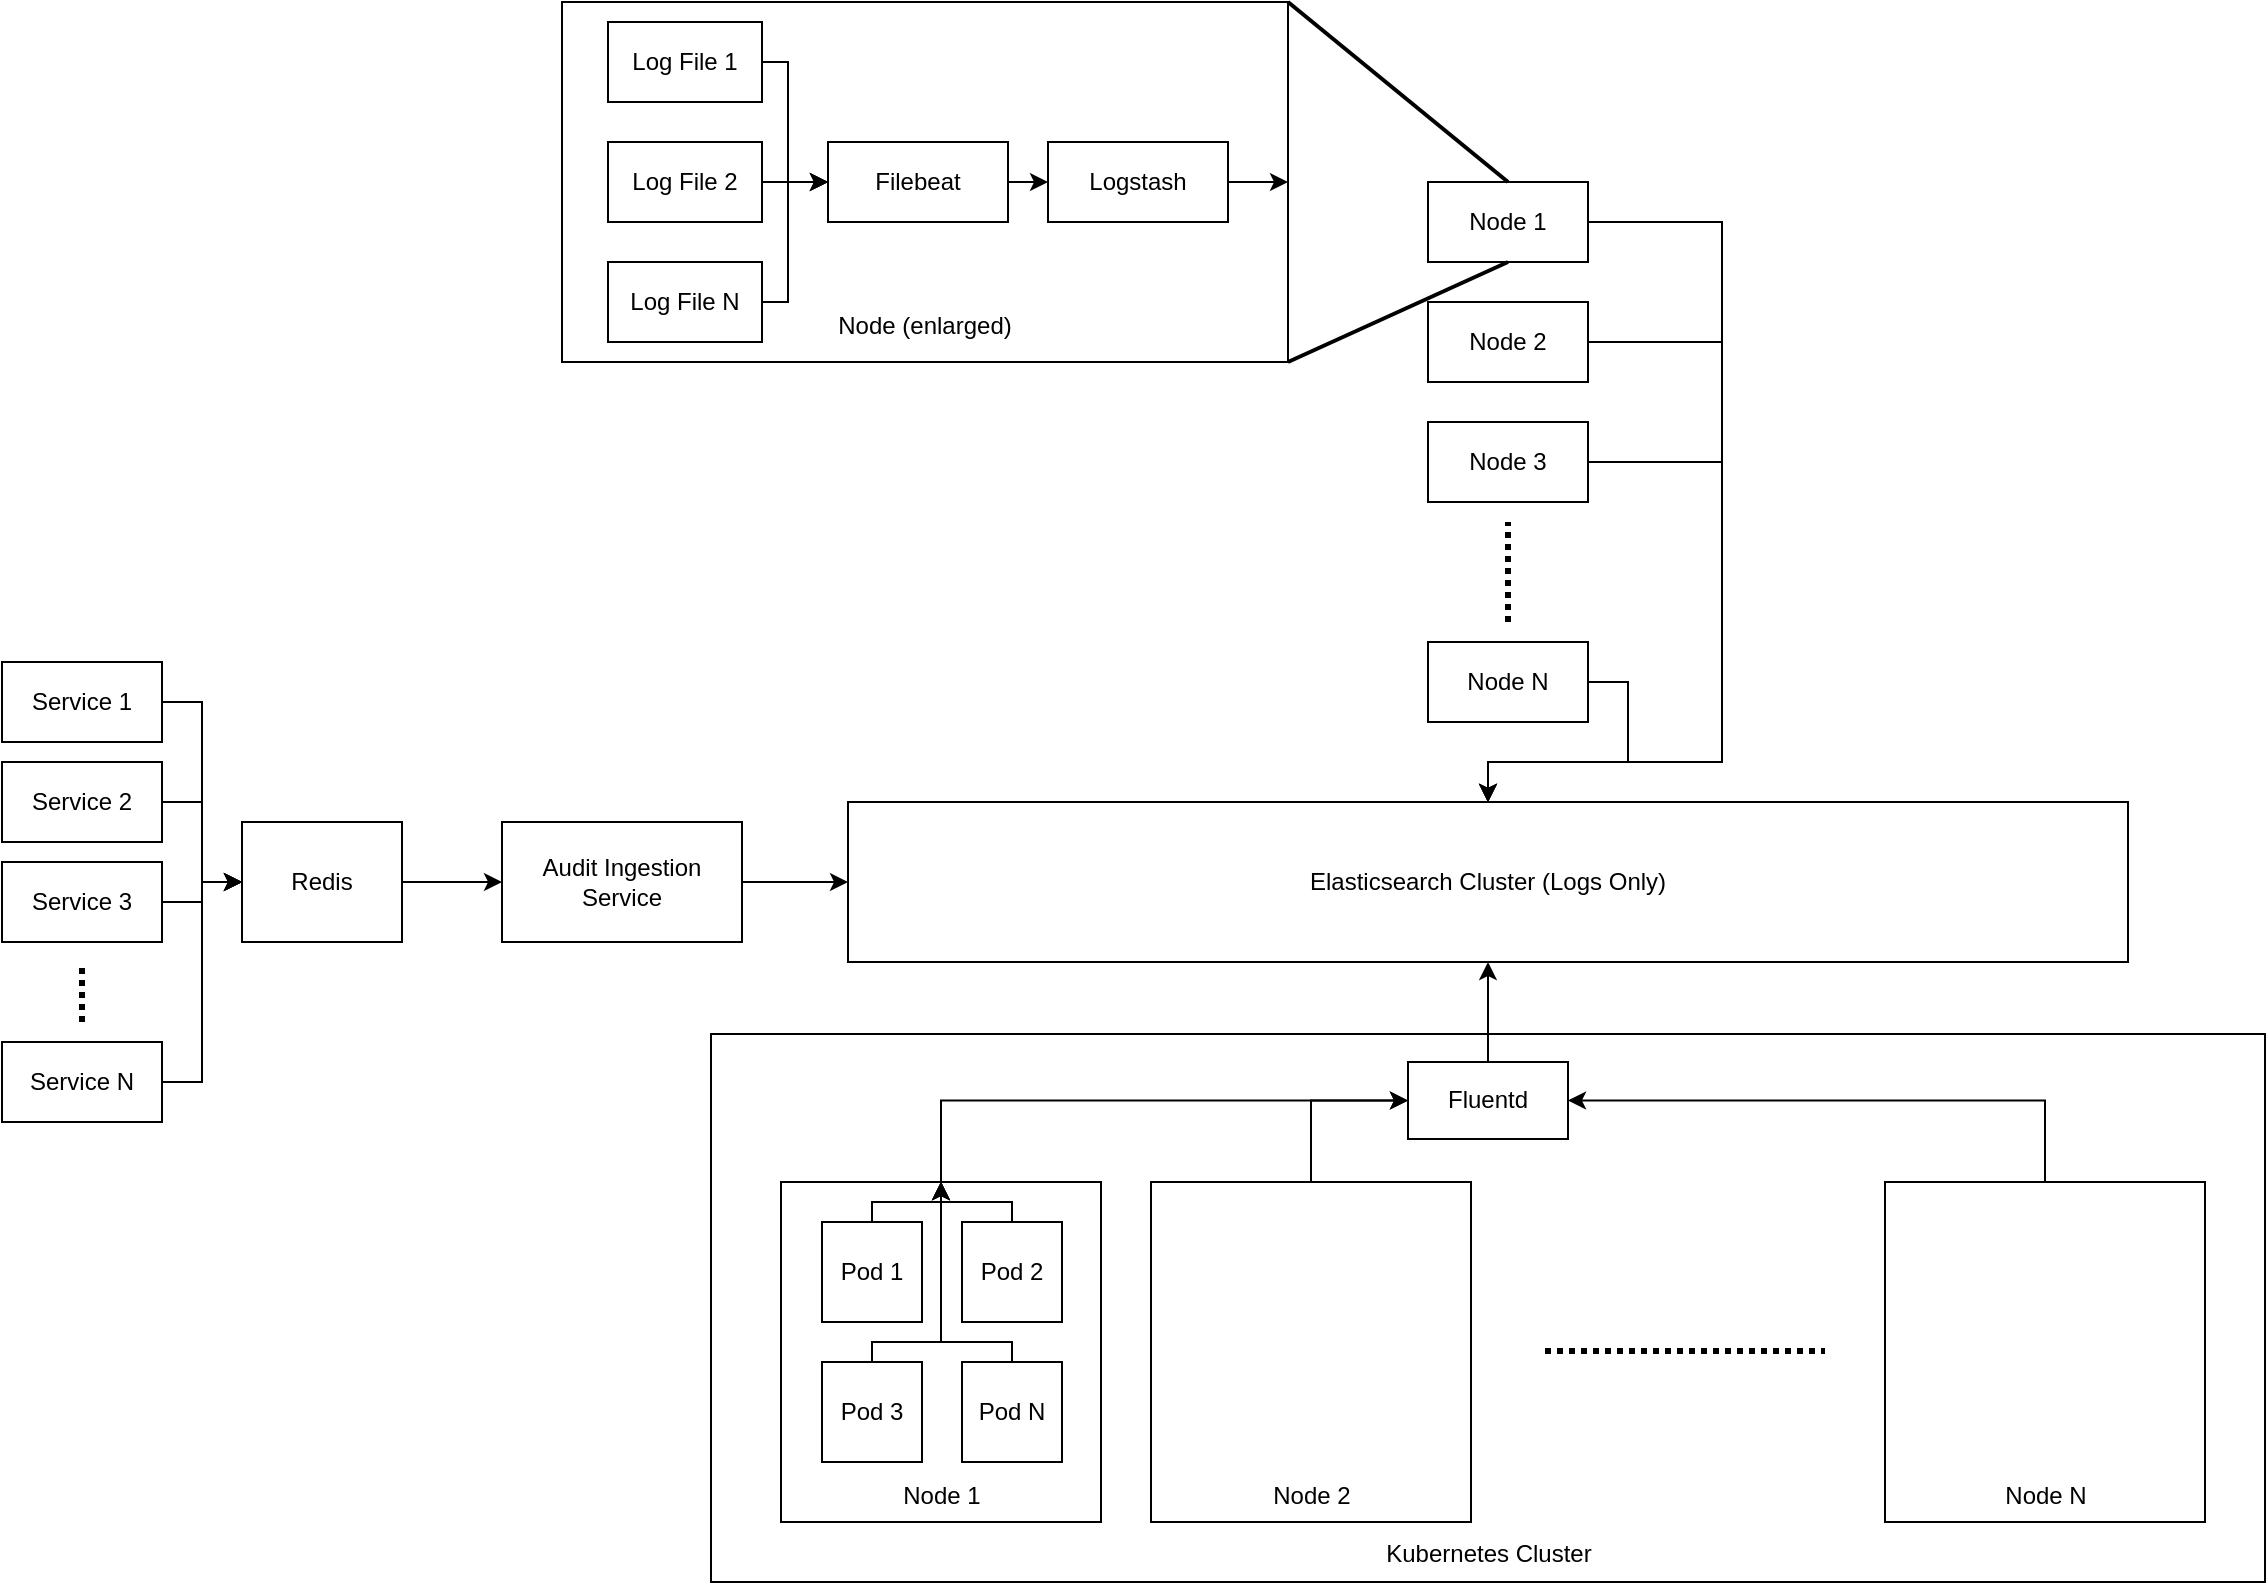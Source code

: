 <mxfile version="12.4.3" type="device" pages="1"><diagram id="Id4YAlOD9ZxVXI1e7pDm" name="Page-1"><mxGraphModel dx="1826" dy="783" grid="0" gridSize="10" guides="1" tooltips="1" connect="1" arrows="1" fold="1" page="0" pageScale="1" pageWidth="827" pageHeight="1169" math="0" shadow="0"><root><mxCell id="0"/><mxCell id="1" parent="0"/><mxCell id="PGExW6x-rW9g5a8TcO6q-36" style="edgeStyle=orthogonalEdgeStyle;rounded=0;orthogonalLoop=1;jettySize=auto;html=1;exitX=1;exitY=0.5;exitDx=0;exitDy=0;entryX=0.5;entryY=0;entryDx=0;entryDy=0;strokeWidth=1;" edge="1" parent="1" source="PGExW6x-rW9g5a8TcO6q-1" target="PGExW6x-rW9g5a8TcO6q-21"><mxGeometry relative="1" as="geometry"><Array as="points"><mxPoint x="540" y="150"/><mxPoint x="540" y="420"/><mxPoint x="423" y="420"/></Array></mxGeometry></mxCell><mxCell id="PGExW6x-rW9g5a8TcO6q-1" value="Node 1" style="rounded=0;whiteSpace=wrap;html=1;" vertex="1" parent="1"><mxGeometry x="393" y="130" width="80" height="40" as="geometry"/></mxCell><mxCell id="PGExW6x-rW9g5a8TcO6q-37" style="edgeStyle=orthogonalEdgeStyle;rounded=0;orthogonalLoop=1;jettySize=auto;html=1;exitX=1;exitY=0.5;exitDx=0;exitDy=0;entryX=0.5;entryY=0;entryDx=0;entryDy=0;strokeWidth=1;" edge="1" parent="1" source="PGExW6x-rW9g5a8TcO6q-3" target="PGExW6x-rW9g5a8TcO6q-21"><mxGeometry relative="1" as="geometry"><Array as="points"><mxPoint x="540" y="210"/><mxPoint x="540" y="420"/><mxPoint x="423" y="420"/></Array></mxGeometry></mxCell><mxCell id="PGExW6x-rW9g5a8TcO6q-3" value="Node 2" style="rounded=0;whiteSpace=wrap;html=1;" vertex="1" parent="1"><mxGeometry x="393" y="190" width="80" height="40" as="geometry"/></mxCell><mxCell id="PGExW6x-rW9g5a8TcO6q-38" style="edgeStyle=orthogonalEdgeStyle;rounded=0;orthogonalLoop=1;jettySize=auto;html=1;exitX=1;exitY=0.5;exitDx=0;exitDy=0;strokeWidth=1;" edge="1" parent="1" source="PGExW6x-rW9g5a8TcO6q-4" target="PGExW6x-rW9g5a8TcO6q-21"><mxGeometry relative="1" as="geometry"><Array as="points"><mxPoint x="540" y="270"/><mxPoint x="540" y="420"/><mxPoint x="423" y="420"/></Array></mxGeometry></mxCell><mxCell id="PGExW6x-rW9g5a8TcO6q-4" value="Node 3" style="rounded=0;whiteSpace=wrap;html=1;" vertex="1" parent="1"><mxGeometry x="393" y="250" width="80" height="40" as="geometry"/></mxCell><mxCell id="PGExW6x-rW9g5a8TcO6q-24" style="edgeStyle=orthogonalEdgeStyle;rounded=0;orthogonalLoop=1;jettySize=auto;html=1;exitX=1;exitY=0.5;exitDx=0;exitDy=0;entryX=0.5;entryY=0;entryDx=0;entryDy=0;strokeWidth=1;" edge="1" parent="1" source="PGExW6x-rW9g5a8TcO6q-6" target="PGExW6x-rW9g5a8TcO6q-21"><mxGeometry relative="1" as="geometry"/></mxCell><mxCell id="PGExW6x-rW9g5a8TcO6q-6" value="Node N" style="rounded=0;whiteSpace=wrap;html=1;" vertex="1" parent="1"><mxGeometry x="393" y="360" width="80" height="40" as="geometry"/></mxCell><mxCell id="PGExW6x-rW9g5a8TcO6q-11" value="" style="endArrow=none;dashed=1;html=1;dashPattern=1 1;strokeWidth=3;" edge="1" parent="1"><mxGeometry width="50" height="50" relative="1" as="geometry"><mxPoint x="433" y="350" as="sourcePoint"/><mxPoint x="433" y="300" as="targetPoint"/></mxGeometry></mxCell><mxCell id="PGExW6x-rW9g5a8TcO6q-12" value="&lt;div&gt;&lt;br&gt;&lt;/div&gt;&lt;div&gt;&lt;br&gt;&lt;/div&gt;&lt;div&gt;&lt;br&gt;&lt;/div&gt;&lt;div&gt;&lt;br&gt;&lt;/div&gt;&lt;div&gt;&lt;br&gt;&lt;/div&gt;&lt;div&gt;&lt;br&gt;&lt;/div&gt;&lt;div&gt;&lt;br&gt;&lt;/div&gt;&lt;div&gt;&lt;br&gt;&lt;/div&gt;&lt;div&gt;&lt;br&gt;&lt;/div&gt;&lt;div&gt;&lt;br&gt;&lt;/div&gt;&lt;div&gt;Node (enlarged)&lt;/div&gt;" style="rounded=0;whiteSpace=wrap;html=1;fillColor=#FFFFFF;" vertex="1" parent="1"><mxGeometry x="-40" y="40" width="363" height="180" as="geometry"/></mxCell><mxCell id="PGExW6x-rW9g5a8TcO6q-19" style="edgeStyle=orthogonalEdgeStyle;rounded=0;orthogonalLoop=1;jettySize=auto;html=1;exitX=1;exitY=0.5;exitDx=0;exitDy=0;entryX=0;entryY=0.5;entryDx=0;entryDy=0;strokeWidth=1;" edge="1" parent="1" source="PGExW6x-rW9g5a8TcO6q-13" target="PGExW6x-rW9g5a8TcO6q-15"><mxGeometry relative="1" as="geometry"/></mxCell><mxCell id="PGExW6x-rW9g5a8TcO6q-13" value="Filebeat" style="rounded=0;whiteSpace=wrap;html=1;fillColor=#FFFFFF;" vertex="1" parent="1"><mxGeometry x="93" y="110" width="90" height="40" as="geometry"/></mxCell><mxCell id="PGExW6x-rW9g5a8TcO6q-20" style="edgeStyle=orthogonalEdgeStyle;rounded=0;orthogonalLoop=1;jettySize=auto;html=1;exitX=1;exitY=0.5;exitDx=0;exitDy=0;entryX=1;entryY=0.5;entryDx=0;entryDy=0;strokeWidth=1;" edge="1" parent="1" source="PGExW6x-rW9g5a8TcO6q-15" target="PGExW6x-rW9g5a8TcO6q-12"><mxGeometry relative="1" as="geometry"/></mxCell><mxCell id="PGExW6x-rW9g5a8TcO6q-15" value="Logstash" style="rounded=0;whiteSpace=wrap;html=1;fillColor=#FFFFFF;" vertex="1" parent="1"><mxGeometry x="203" y="110" width="90" height="40" as="geometry"/></mxCell><mxCell id="PGExW6x-rW9g5a8TcO6q-16" value="" style="endArrow=none;html=1;strokeWidth=2;entryX=0.5;entryY=1;entryDx=0;entryDy=0;exitX=1;exitY=1;exitDx=0;exitDy=0;" edge="1" parent="1" source="PGExW6x-rW9g5a8TcO6q-12" target="PGExW6x-rW9g5a8TcO6q-1"><mxGeometry width="50" height="50" relative="1" as="geometry"><mxPoint x="93" y="520" as="sourcePoint"/><mxPoint x="143" y="470" as="targetPoint"/></mxGeometry></mxCell><mxCell id="PGExW6x-rW9g5a8TcO6q-17" value="" style="endArrow=none;html=1;strokeWidth=2;entryX=0.5;entryY=0;entryDx=0;entryDy=0;exitX=1;exitY=0;exitDx=0;exitDy=0;" edge="1" parent="1" source="PGExW6x-rW9g5a8TcO6q-12" target="PGExW6x-rW9g5a8TcO6q-1"><mxGeometry width="50" height="50" relative="1" as="geometry"><mxPoint x="93" y="520" as="sourcePoint"/><mxPoint x="143" y="470" as="targetPoint"/></mxGeometry></mxCell><mxCell id="PGExW6x-rW9g5a8TcO6q-21" value="Elasticsearch Cluster (Logs Only)" style="rounded=0;whiteSpace=wrap;html=1;fillColor=#FFFFFF;" vertex="1" parent="1"><mxGeometry x="103" y="440" width="640" height="80" as="geometry"/></mxCell><mxCell id="PGExW6x-rW9g5a8TcO6q-35" style="edgeStyle=orthogonalEdgeStyle;rounded=0;orthogonalLoop=1;jettySize=auto;html=1;exitX=1;exitY=0.5;exitDx=0;exitDy=0;entryX=0;entryY=0.5;entryDx=0;entryDy=0;strokeWidth=1;" edge="1" parent="1" source="PGExW6x-rW9g5a8TcO6q-30" target="PGExW6x-rW9g5a8TcO6q-13"><mxGeometry relative="1" as="geometry"><Array as="points"><mxPoint x="73" y="70"/><mxPoint x="73" y="130"/></Array></mxGeometry></mxCell><mxCell id="PGExW6x-rW9g5a8TcO6q-30" value="Log File 1" style="rounded=0;whiteSpace=wrap;html=1;fillColor=#FFFFFF;" vertex="1" parent="1"><mxGeometry x="-17" y="50" width="77" height="40" as="geometry"/></mxCell><mxCell id="PGExW6x-rW9g5a8TcO6q-34" style="edgeStyle=orthogonalEdgeStyle;rounded=0;orthogonalLoop=1;jettySize=auto;html=1;exitX=1;exitY=0.5;exitDx=0;exitDy=0;entryX=0;entryY=0.5;entryDx=0;entryDy=0;strokeWidth=1;" edge="1" parent="1" source="PGExW6x-rW9g5a8TcO6q-31" target="PGExW6x-rW9g5a8TcO6q-13"><mxGeometry relative="1" as="geometry"/></mxCell><mxCell id="PGExW6x-rW9g5a8TcO6q-31" value="Log File 2" style="rounded=0;whiteSpace=wrap;html=1;fillColor=#FFFFFF;" vertex="1" parent="1"><mxGeometry x="-17" y="110" width="77" height="40" as="geometry"/></mxCell><mxCell id="PGExW6x-rW9g5a8TcO6q-33" style="edgeStyle=orthogonalEdgeStyle;rounded=0;orthogonalLoop=1;jettySize=auto;html=1;exitX=1;exitY=0.5;exitDx=0;exitDy=0;entryX=0;entryY=0.5;entryDx=0;entryDy=0;strokeWidth=1;" edge="1" parent="1" source="PGExW6x-rW9g5a8TcO6q-32" target="PGExW6x-rW9g5a8TcO6q-13"><mxGeometry relative="1" as="geometry"><Array as="points"><mxPoint x="73" y="190"/><mxPoint x="73" y="130"/></Array></mxGeometry></mxCell><mxCell id="PGExW6x-rW9g5a8TcO6q-32" value="&lt;div&gt;Log File N&lt;br&gt;&lt;/div&gt;" style="rounded=0;whiteSpace=wrap;html=1;fillColor=#FFFFFF;" vertex="1" parent="1"><mxGeometry x="-17" y="170" width="77" height="40" as="geometry"/></mxCell><mxCell id="PGExW6x-rW9g5a8TcO6q-40" value="&lt;div&gt;&lt;br&gt;&lt;/div&gt;&lt;div&gt;&lt;br&gt;&lt;/div&gt;&lt;div&gt;&lt;br&gt;&lt;/div&gt;&lt;div&gt;&lt;br&gt;&lt;/div&gt;&lt;div&gt;&lt;br&gt;&lt;/div&gt;&lt;div&gt;&lt;br&gt;&lt;/div&gt;&lt;div&gt;&lt;br&gt;&lt;/div&gt;&lt;div&gt;&lt;br&gt;&lt;/div&gt;&lt;div&gt;&lt;br&gt;&lt;/div&gt;&lt;div&gt;&lt;br&gt;&lt;/div&gt;&lt;div&gt;&lt;br&gt;&lt;/div&gt;&lt;div&gt;&lt;br&gt;&lt;/div&gt;&lt;div&gt;&lt;br&gt;&lt;/div&gt;&lt;div&gt;&lt;br&gt;&lt;/div&gt;&lt;div&gt;&lt;br&gt;&lt;/div&gt;&lt;div&gt;&lt;br&gt;&lt;/div&gt;&lt;div&gt;&lt;br&gt;&lt;/div&gt;&lt;div&gt;Kubernetes Cluster&lt;/div&gt;" style="rounded=0;whiteSpace=wrap;html=1;fillColor=#FFFFFF;" vertex="1" parent="1"><mxGeometry x="34.5" y="556" width="777" height="274" as="geometry"/></mxCell><mxCell id="PGExW6x-rW9g5a8TcO6q-83" style="edgeStyle=orthogonalEdgeStyle;rounded=0;orthogonalLoop=1;jettySize=auto;html=1;exitX=0.5;exitY=0;exitDx=0;exitDy=0;entryX=0;entryY=0.5;entryDx=0;entryDy=0;strokeWidth=1;" edge="1" parent="1" source="PGExW6x-rW9g5a8TcO6q-43" target="PGExW6x-rW9g5a8TcO6q-82"><mxGeometry relative="1" as="geometry"/></mxCell><mxCell id="PGExW6x-rW9g5a8TcO6q-43" value="&lt;div&gt;&lt;br&gt;&lt;/div&gt;&lt;div&gt;&lt;br&gt;&lt;/div&gt;&lt;div&gt;&lt;br&gt;&lt;/div&gt;&lt;div&gt;&lt;br&gt;&lt;/div&gt;&lt;div&gt;&lt;br&gt;&lt;/div&gt;&lt;div&gt;&lt;br&gt;&lt;/div&gt;&lt;div&gt;&lt;br&gt;&lt;/div&gt;&lt;div&gt;&lt;br&gt;&lt;/div&gt;&lt;div&gt;&lt;br&gt;&lt;/div&gt;&lt;div&gt;&lt;br&gt;&lt;/div&gt;&lt;div&gt;Node 1&lt;br&gt;&lt;/div&gt;" style="rounded=0;whiteSpace=wrap;html=1;fillColor=#FFFFFF;" vertex="1" parent="1"><mxGeometry x="69.5" y="630" width="160" height="170" as="geometry"/></mxCell><mxCell id="PGExW6x-rW9g5a8TcO6q-84" style="edgeStyle=orthogonalEdgeStyle;rounded=0;orthogonalLoop=1;jettySize=auto;html=1;exitX=0.5;exitY=0;exitDx=0;exitDy=0;entryX=0;entryY=0.5;entryDx=0;entryDy=0;strokeWidth=1;" edge="1" parent="1" source="PGExW6x-rW9g5a8TcO6q-44" target="PGExW6x-rW9g5a8TcO6q-82"><mxGeometry relative="1" as="geometry"/></mxCell><mxCell id="PGExW6x-rW9g5a8TcO6q-44" value="&lt;div&gt;&lt;br&gt;&lt;/div&gt;&lt;div&gt;&lt;br&gt;&lt;/div&gt;&lt;div&gt;&lt;br&gt;&lt;/div&gt;&lt;div&gt;&lt;br&gt;&lt;/div&gt;&lt;div&gt;&lt;br&gt;&lt;/div&gt;&lt;div&gt;&lt;br&gt;&lt;/div&gt;&lt;div&gt;&lt;br&gt;&lt;/div&gt;&lt;div&gt;&lt;br&gt;&lt;/div&gt;&lt;div&gt;&lt;br&gt;&lt;/div&gt;&lt;div&gt;&lt;br&gt;&lt;/div&gt;&lt;div&gt;Node 2&lt;br&gt;&lt;/div&gt;" style="rounded=0;whiteSpace=wrap;html=1;fillColor=#FFFFFF;" vertex="1" parent="1"><mxGeometry x="254.5" y="630" width="160" height="170" as="geometry"/></mxCell><mxCell id="PGExW6x-rW9g5a8TcO6q-85" style="edgeStyle=orthogonalEdgeStyle;rounded=0;orthogonalLoop=1;jettySize=auto;html=1;exitX=0.5;exitY=0;exitDx=0;exitDy=0;entryX=1;entryY=0.5;entryDx=0;entryDy=0;strokeWidth=1;" edge="1" parent="1" source="PGExW6x-rW9g5a8TcO6q-45" target="PGExW6x-rW9g5a8TcO6q-82"><mxGeometry relative="1" as="geometry"/></mxCell><mxCell id="PGExW6x-rW9g5a8TcO6q-45" value="&lt;div&gt;&lt;br&gt;&lt;/div&gt;&lt;div&gt;&lt;br&gt;&lt;/div&gt;&lt;div&gt;&lt;br&gt;&lt;/div&gt;&lt;div&gt;&lt;br&gt;&lt;/div&gt;&lt;div&gt;&lt;br&gt;&lt;/div&gt;&lt;div&gt;&lt;br&gt;&lt;/div&gt;&lt;div&gt;&lt;br&gt;&lt;/div&gt;&lt;div&gt;&lt;br&gt;&lt;/div&gt;&lt;div&gt;&lt;br&gt;&lt;/div&gt;&lt;div&gt;&lt;br&gt;&lt;/div&gt;&lt;div&gt;Node N&lt;/div&gt;" style="rounded=0;whiteSpace=wrap;html=1;fillColor=#FFFFFF;" vertex="1" parent="1"><mxGeometry x="621.5" y="630" width="160" height="170" as="geometry"/></mxCell><mxCell id="PGExW6x-rW9g5a8TcO6q-47" value="" style="endArrow=none;dashed=1;html=1;strokeWidth=3;dashPattern=1 1;" edge="1" parent="1"><mxGeometry width="50" height="50" relative="1" as="geometry"><mxPoint x="451.5" y="714.5" as="sourcePoint"/><mxPoint x="591.5" y="714.5" as="targetPoint"/></mxGeometry></mxCell><mxCell id="PGExW6x-rW9g5a8TcO6q-58" style="edgeStyle=orthogonalEdgeStyle;rounded=0;orthogonalLoop=1;jettySize=auto;html=1;exitX=0.5;exitY=0;exitDx=0;exitDy=0;entryX=0.5;entryY=0;entryDx=0;entryDy=0;strokeWidth=1;" edge="1" parent="1" source="PGExW6x-rW9g5a8TcO6q-52" target="PGExW6x-rW9g5a8TcO6q-43"><mxGeometry relative="1" as="geometry"><Array as="points"><mxPoint x="115" y="640"/><mxPoint x="150" y="640"/></Array></mxGeometry></mxCell><mxCell id="PGExW6x-rW9g5a8TcO6q-52" value="Pod 1" style="whiteSpace=wrap;html=1;aspect=fixed;fillColor=#FFFFFF;" vertex="1" parent="1"><mxGeometry x="90" y="650" width="50" height="50" as="geometry"/></mxCell><mxCell id="PGExW6x-rW9g5a8TcO6q-56" style="edgeStyle=orthogonalEdgeStyle;rounded=0;orthogonalLoop=1;jettySize=auto;html=1;exitX=0.5;exitY=0;exitDx=0;exitDy=0;entryX=0.5;entryY=0;entryDx=0;entryDy=0;strokeWidth=1;" edge="1" parent="1" source="PGExW6x-rW9g5a8TcO6q-53" target="PGExW6x-rW9g5a8TcO6q-43"><mxGeometry relative="1" as="geometry"><Array as="points"><mxPoint x="115" y="710"/><mxPoint x="150" y="710"/></Array></mxGeometry></mxCell><mxCell id="PGExW6x-rW9g5a8TcO6q-53" value="Pod 3" style="whiteSpace=wrap;html=1;aspect=fixed;fillColor=#FFFFFF;" vertex="1" parent="1"><mxGeometry x="90" y="720" width="50" height="50" as="geometry"/></mxCell><mxCell id="PGExW6x-rW9g5a8TcO6q-59" style="edgeStyle=orthogonalEdgeStyle;rounded=0;orthogonalLoop=1;jettySize=auto;html=1;exitX=0.5;exitY=0;exitDx=0;exitDy=0;entryX=0.5;entryY=0;entryDx=0;entryDy=0;strokeWidth=1;" edge="1" parent="1" source="PGExW6x-rW9g5a8TcO6q-54" target="PGExW6x-rW9g5a8TcO6q-43"><mxGeometry relative="1" as="geometry"><Array as="points"><mxPoint x="185" y="640"/><mxPoint x="150" y="640"/></Array></mxGeometry></mxCell><mxCell id="PGExW6x-rW9g5a8TcO6q-54" value="Pod 2" style="whiteSpace=wrap;html=1;aspect=fixed;fillColor=#FFFFFF;" vertex="1" parent="1"><mxGeometry x="160" y="650" width="50" height="50" as="geometry"/></mxCell><mxCell id="PGExW6x-rW9g5a8TcO6q-57" style="edgeStyle=orthogonalEdgeStyle;rounded=0;orthogonalLoop=1;jettySize=auto;html=1;exitX=0.5;exitY=0;exitDx=0;exitDy=0;entryX=0.5;entryY=0;entryDx=0;entryDy=0;strokeWidth=1;" edge="1" parent="1" source="PGExW6x-rW9g5a8TcO6q-55" target="PGExW6x-rW9g5a8TcO6q-43"><mxGeometry relative="1" as="geometry"><Array as="points"><mxPoint x="185" y="710"/><mxPoint x="150" y="710"/></Array></mxGeometry></mxCell><mxCell id="PGExW6x-rW9g5a8TcO6q-55" value="Pod N" style="whiteSpace=wrap;html=1;aspect=fixed;fillColor=#FFFFFF;" vertex="1" parent="1"><mxGeometry x="160" y="720" width="50" height="50" as="geometry"/></mxCell><mxCell id="PGExW6x-rW9g5a8TcO6q-61" style="edgeStyle=orthogonalEdgeStyle;rounded=0;orthogonalLoop=1;jettySize=auto;html=1;exitX=1;exitY=0.5;exitDx=0;exitDy=0;entryX=0;entryY=0.5;entryDx=0;entryDy=0;strokeWidth=1;" edge="1" parent="1" source="PGExW6x-rW9g5a8TcO6q-60" target="PGExW6x-rW9g5a8TcO6q-21"><mxGeometry relative="1" as="geometry"/></mxCell><mxCell id="PGExW6x-rW9g5a8TcO6q-60" value="Audit Ingestion Service" style="rounded=0;whiteSpace=wrap;html=1;fillColor=#FFFFFF;" vertex="1" parent="1"><mxGeometry x="-70" y="450" width="120" height="60" as="geometry"/></mxCell><mxCell id="PGExW6x-rW9g5a8TcO6q-71" style="edgeStyle=orthogonalEdgeStyle;rounded=0;orthogonalLoop=1;jettySize=auto;html=1;exitX=1;exitY=0.5;exitDx=0;exitDy=0;entryX=0;entryY=0.5;entryDx=0;entryDy=0;strokeWidth=1;" edge="1" parent="1" source="PGExW6x-rW9g5a8TcO6q-63" target="PGExW6x-rW9g5a8TcO6q-69"><mxGeometry relative="1" as="geometry"/></mxCell><mxCell id="PGExW6x-rW9g5a8TcO6q-63" value="Service 1" style="rounded=0;whiteSpace=wrap;html=1;" vertex="1" parent="1"><mxGeometry x="-320" y="370" width="80" height="40" as="geometry"/></mxCell><mxCell id="PGExW6x-rW9g5a8TcO6q-72" style="edgeStyle=orthogonalEdgeStyle;rounded=0;orthogonalLoop=1;jettySize=auto;html=1;exitX=1;exitY=0.5;exitDx=0;exitDy=0;entryX=0;entryY=0.5;entryDx=0;entryDy=0;strokeWidth=1;" edge="1" parent="1" source="PGExW6x-rW9g5a8TcO6q-64" target="PGExW6x-rW9g5a8TcO6q-69"><mxGeometry relative="1" as="geometry"/></mxCell><mxCell id="PGExW6x-rW9g5a8TcO6q-64" value="Service 2" style="rounded=0;whiteSpace=wrap;html=1;" vertex="1" parent="1"><mxGeometry x="-320" y="420" width="80" height="40" as="geometry"/></mxCell><mxCell id="PGExW6x-rW9g5a8TcO6q-73" style="edgeStyle=orthogonalEdgeStyle;rounded=0;orthogonalLoop=1;jettySize=auto;html=1;exitX=1;exitY=0.5;exitDx=0;exitDy=0;entryX=0;entryY=0.5;entryDx=0;entryDy=0;strokeWidth=1;" edge="1" parent="1" source="PGExW6x-rW9g5a8TcO6q-65" target="PGExW6x-rW9g5a8TcO6q-69"><mxGeometry relative="1" as="geometry"/></mxCell><mxCell id="PGExW6x-rW9g5a8TcO6q-65" value="Service 3" style="rounded=0;whiteSpace=wrap;html=1;" vertex="1" parent="1"><mxGeometry x="-320" y="470" width="80" height="40" as="geometry"/></mxCell><mxCell id="PGExW6x-rW9g5a8TcO6q-74" style="edgeStyle=orthogonalEdgeStyle;rounded=0;orthogonalLoop=1;jettySize=auto;html=1;exitX=1;exitY=0.5;exitDx=0;exitDy=0;entryX=0;entryY=0.5;entryDx=0;entryDy=0;strokeWidth=1;" edge="1" parent="1" source="PGExW6x-rW9g5a8TcO6q-66" target="PGExW6x-rW9g5a8TcO6q-69"><mxGeometry relative="1" as="geometry"/></mxCell><mxCell id="PGExW6x-rW9g5a8TcO6q-66" value="Service N" style="rounded=0;whiteSpace=wrap;html=1;" vertex="1" parent="1"><mxGeometry x="-320" y="560" width="80" height="40" as="geometry"/></mxCell><mxCell id="PGExW6x-rW9g5a8TcO6q-67" value="" style="endArrow=none;dashed=1;html=1;strokeWidth=3;dashPattern=1 1;" edge="1" parent="1"><mxGeometry width="50" height="50" relative="1" as="geometry"><mxPoint x="-280" y="550" as="sourcePoint"/><mxPoint x="-280" y="520" as="targetPoint"/></mxGeometry></mxCell><mxCell id="PGExW6x-rW9g5a8TcO6q-75" style="edgeStyle=orthogonalEdgeStyle;rounded=0;orthogonalLoop=1;jettySize=auto;html=1;exitX=1;exitY=0.5;exitDx=0;exitDy=0;entryX=0;entryY=0.5;entryDx=0;entryDy=0;strokeWidth=1;" edge="1" parent="1" source="PGExW6x-rW9g5a8TcO6q-69" target="PGExW6x-rW9g5a8TcO6q-60"><mxGeometry relative="1" as="geometry"/></mxCell><mxCell id="PGExW6x-rW9g5a8TcO6q-69" value="Redis" style="rounded=0;whiteSpace=wrap;html=1;fillColor=#FFFFFF;" vertex="1" parent="1"><mxGeometry x="-200" y="450" width="80" height="60" as="geometry"/></mxCell><mxCell id="PGExW6x-rW9g5a8TcO6q-86" style="edgeStyle=orthogonalEdgeStyle;rounded=0;orthogonalLoop=1;jettySize=auto;html=1;exitX=0.5;exitY=0;exitDx=0;exitDy=0;entryX=0.5;entryY=1;entryDx=0;entryDy=0;strokeWidth=1;" edge="1" parent="1" source="PGExW6x-rW9g5a8TcO6q-82" target="PGExW6x-rW9g5a8TcO6q-21"><mxGeometry relative="1" as="geometry"/></mxCell><mxCell id="PGExW6x-rW9g5a8TcO6q-82" value="Fluentd" style="rounded=0;whiteSpace=wrap;html=1;fillColor=#FFFFFF;" vertex="1" parent="1"><mxGeometry x="383" y="570" width="80" height="38.5" as="geometry"/></mxCell></root></mxGraphModel></diagram></mxfile>